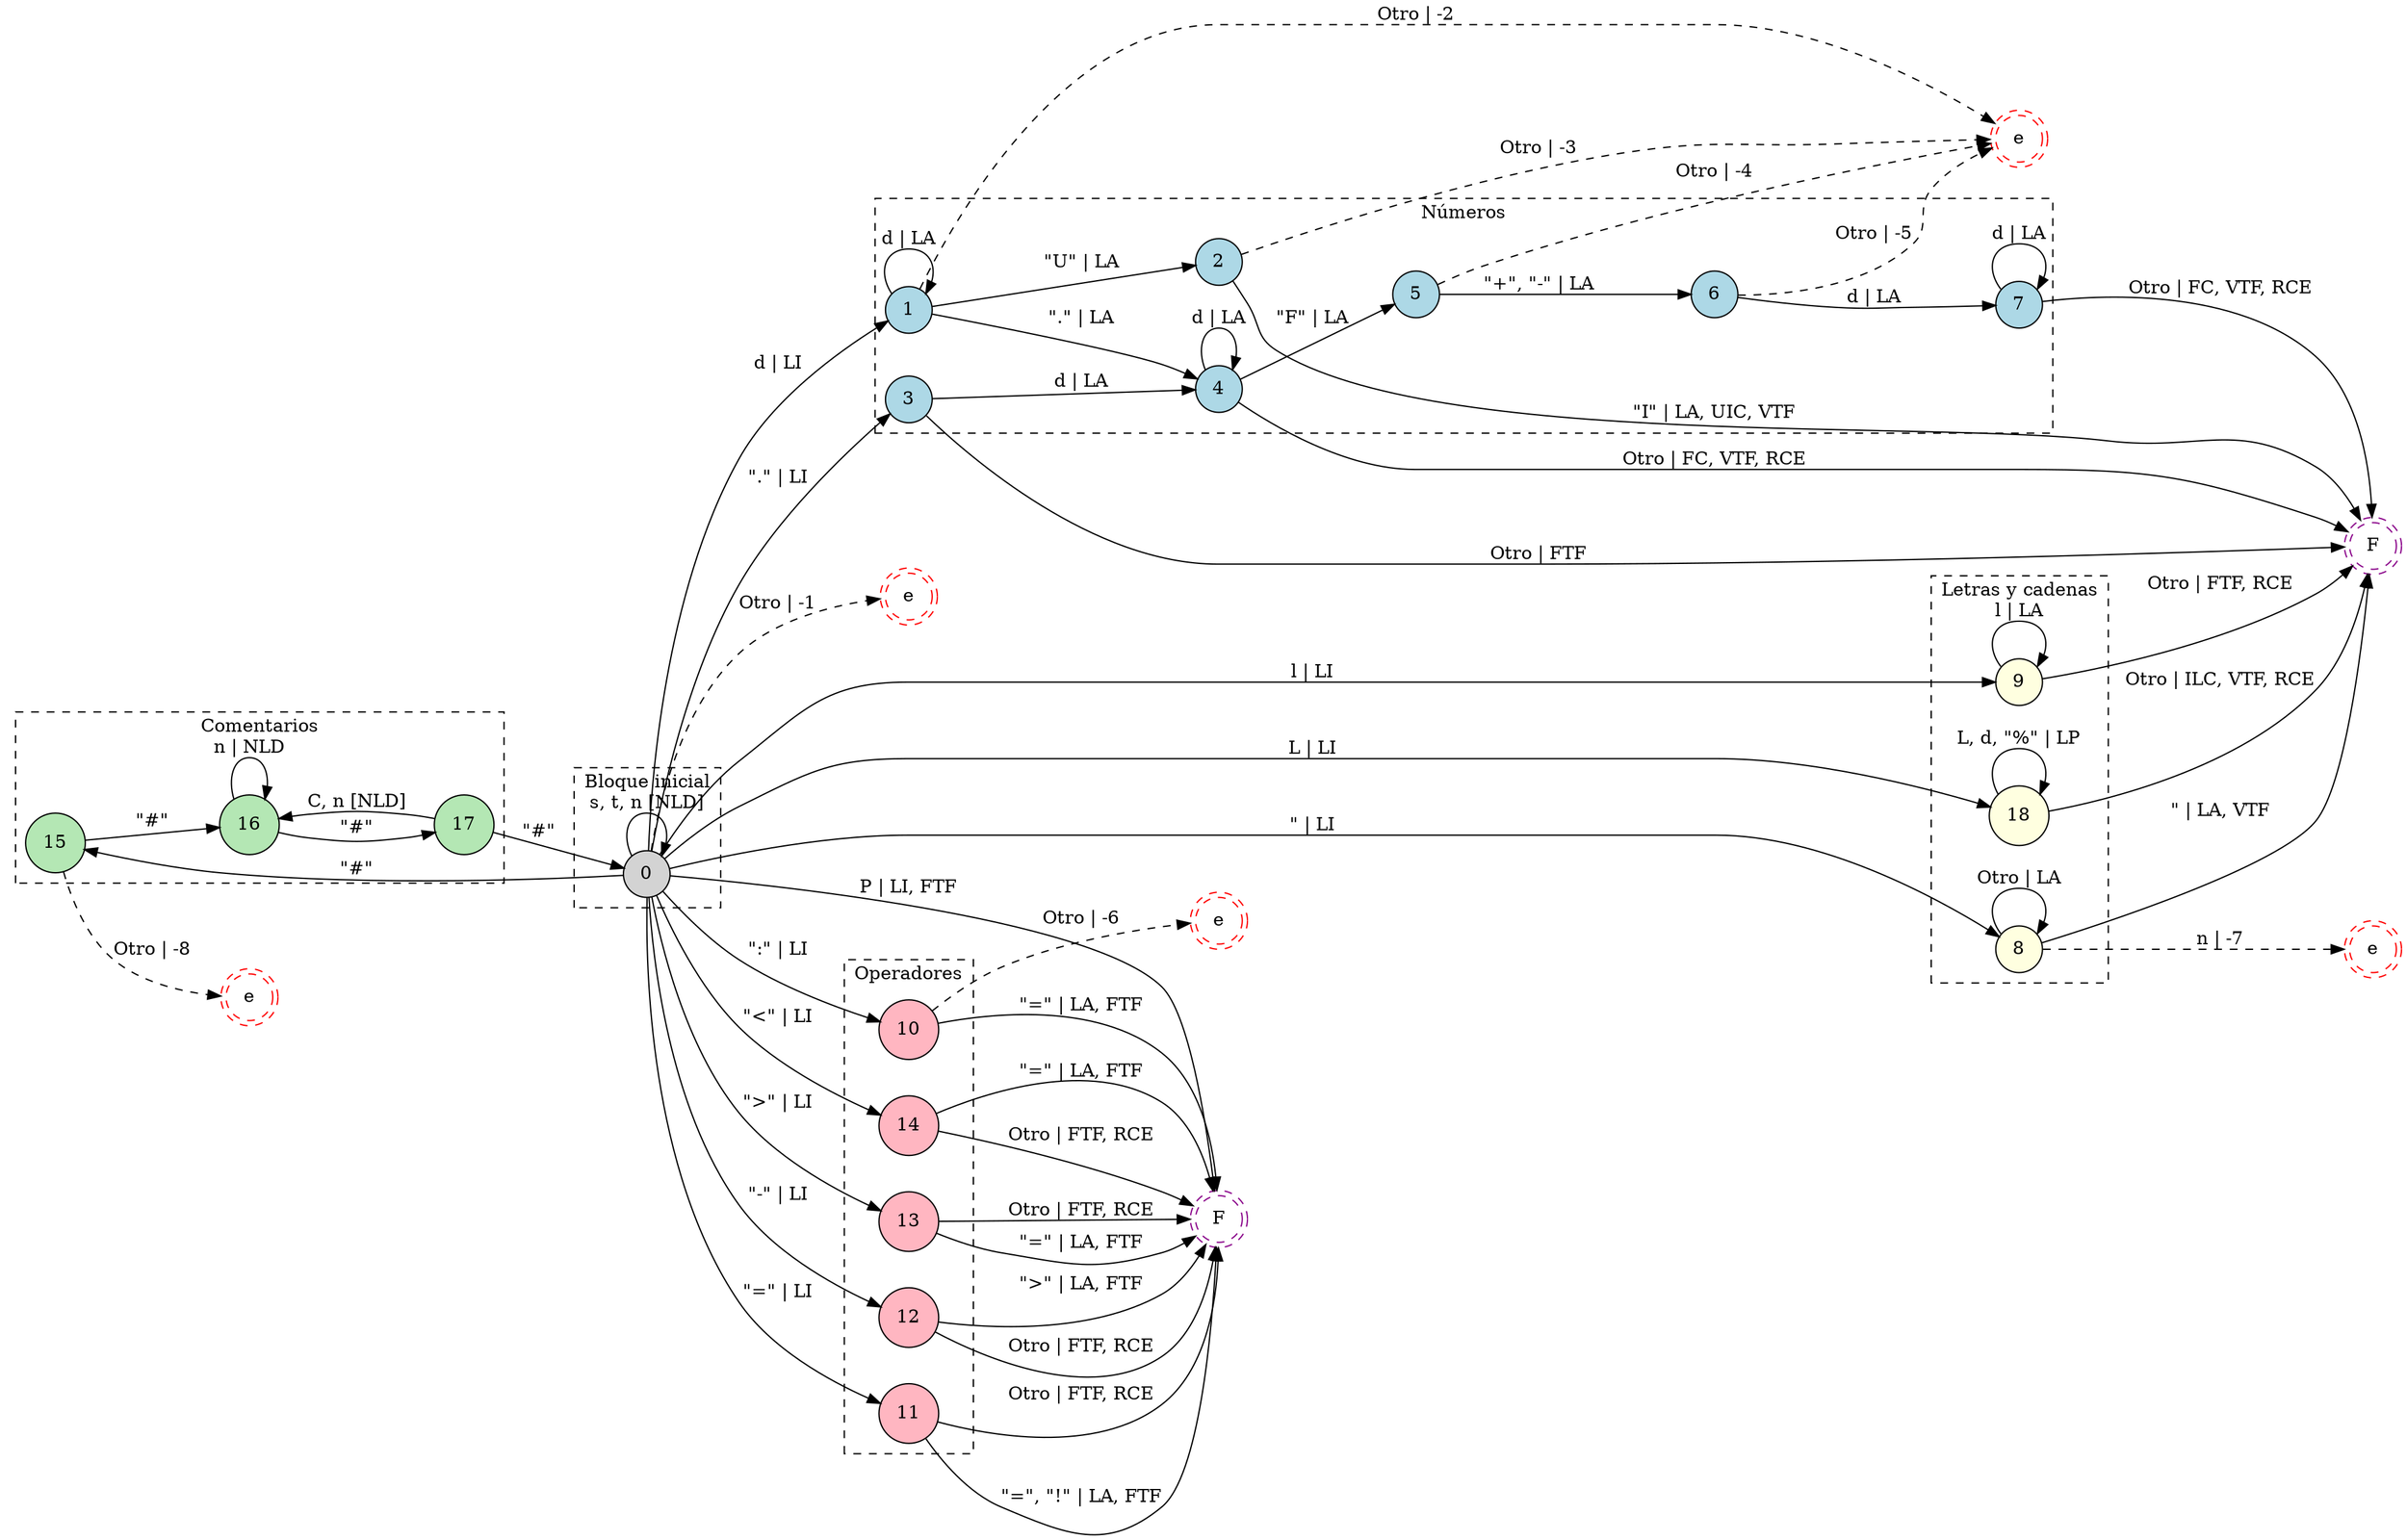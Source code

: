 digraph DFA {
    // Layout general
    rankdir = LR;
    splines = true;
    overlap = false;
    nodesep = 0.4;
    ranksep = 0.6;
    
    // Estados normales
    node [shape = circle; style = filled;];
    
    // Estado de aceptación
    // Se definen varios para que el autómata quede más claro.
    // Todos referencian al mismo estado de aceptación.
    // ACEPTACIÓN DE TOKEN VARIABLES.
    // TOKEN VARIABLE: token al que le corresponde más de un lexema.
    fI [shape = doublecircle;style = dashed;color = "#8a048a"; label = "F";];
    // ACEPTACIÓN DE OPERADORES.
    fP [shape = doublecircle;style = dashed;color = "#8a048a"; label = "F";];
    
    // Estados de error.
    // Se definen varios para que el autómata quede más claro.
    // Todos referencias al mismo estado de error o estado sumidero.
    // ERROR GENERAL.
    eG [shape = doublecircle;style = dashed;color = red;label = "e";];
    // ERROR DE COMENTARIO.
    eC [shape = doublecircle;style = dashed;color = red;label = "e";];
    // ERROR DE OPERADOR.
    eP [shape = doublecircle;style = dashed;color = red;label = "e";];
    // ERROR DE NÚMERO.
    eN [shape = doublecircle;style = dashed;color = red;label = "e";];
    // ERROR DE CADENA.
    eS [shape = doublecircle;style = dashed;color = red;label = "e";];
    
    // -----------------------------
    // Agrupación inicial
    subgraph cluster_inicio {
        label = "Bloque inicial";
        style = dashed;
        fillcolor = lightgrey;
        0;
    }
    
    // Agrupación numérica
    subgraph cluster_num {
        label = "Números";
        style = dashed;
        fillcolor = "#f2f2f2";
        node [fillcolor = lightblue;];
        1;
        2;
        3;
        4;
        5;
        6;
        7;
    }
    
    // Agrupación literales
    subgraph cluster_lit {
        label = "Letras y cadenas";
        style = dashed;
        node [fillcolor = lightyellow;];
        8;
        9;
        18;
    }
    
    // Agrupación operadores
    subgraph cluster_ops {
        label = "Operadores";
        style = dashed;
        node [fillcolor = lightpink;];
        10;
        11;
        12;
        13;
        14;
    }
    
    // Agrupación comentarios
    subgraph cluster_coment {
        label = "Comentarios";
        style = dashed;
        node [fillcolor = "#b4e7b4";];
        15;
        16;
        17;
    }
    
    0 -> 0 [label = "s, t, n [NLD]";];
    0 -> 10 [label = "\":\" | LI";];
    0 -> 11 [label = "\"=\" | LI";];
    0 -> 12 [label = "\"-\" | LI";];
    0 -> 13 [label = "\">\" | LI";];
    0 -> 14 [label = "\"<\" | LI";];
    0 -> 15 [label = "\"#\"";];
    0 -> 18 [label = "L | LI";];
    0 -> 1 [label = "d | LI";];
    0 -> 3 [label = "\".\" | LI";];
    0 -> 8 [label = "\" | LI";];
    0 -> 9 [label = "l | LI";];
    0 -> eG [label = "Otro | -1"; style = dashed;];
    0 -> fP [label = "P | LI, FTF";];
    1 -> 1 [label = "d | LA";];
    1 -> 2 [label = "\"U\" | LA";];
    1 -> 4 [label = "\".\" | LA";];
    1 -> eN [label = "Otro | -2"; style = dashed;];
    2 -> eN [label = "Otro | -3"; style = dashed;];
    2 -> fI [label = "\"I\" | LA, UIC, VTF";];
    3 -> 4 [label = "d | LA";];
    3 -> fI [label = "Otro | FTF";];
    4 -> 4 [label = "d | LA";];
    4 -> 5 [label = "\"F\" | LA";];
    4 -> fI [label = "Otro | FC, VTF, RCE";];
    5 -> 6 [label = "\"+\", \"-\" | LA";];
    5 -> eN [label = "Otro | -4"; style = dashed;];
    6 -> 7 [label = "d | LA";];
    6 -> eN [label = "Otro | -5"; style = dashed;];
    7 -> 7 [label = "d | LA";];
    7 -> fI [label = "Otro | FC, VTF, RCE";];
    8 -> 8 [label = "Otro | LA";];
    8 -> eS [label = "n | -7"; style = dashed;];
    8 -> fI [label = "\" | LA, VTF";];
    9 -> 9 [label = "l | LA";];
    9 -> fI [label = "Otro | FTF, RCE";];
    10 -> eP [label = "Otro | -6"; style = dashed;];
    10 -> fP [label = "\"=\" | LA, FTF";];
    11 -> fP [label = "\"=\", \"!\" | LA, FTF";];
    11 -> fP [label = "Otro | FTF, RCE";];
    12 -> fP [label = "\">\" | LA, FTF";];
    12 -> fP [label = "Otro | FTF, RCE";];
    13 -> fP [label = "\"=\" | LA, FTF";];
    13 -> fP [label = "Otro | FTF, RCE";];
    14 -> fP [label = "\"=\" | LA, FTF";];
    14 -> fP [label = "Otro | FTF, RCE";];
    15 -> 16 [label = "\"#\"";];
    15 -> eC [label = "Otro | -8"; style = dashed;];
    16 -> 16 [label = "n | NLD";];
    16 -> 17 [label = "\"#\"";];
    17 -> 0 [label = "\"#\"";];
    17 -> 16 [label = "C, n [NLD]";];
    18 -> 18 [label = "L, d, \"%\" | LP";];
    18 -> fI [label = "Otro | ILC, VTF, RCE";];
}
